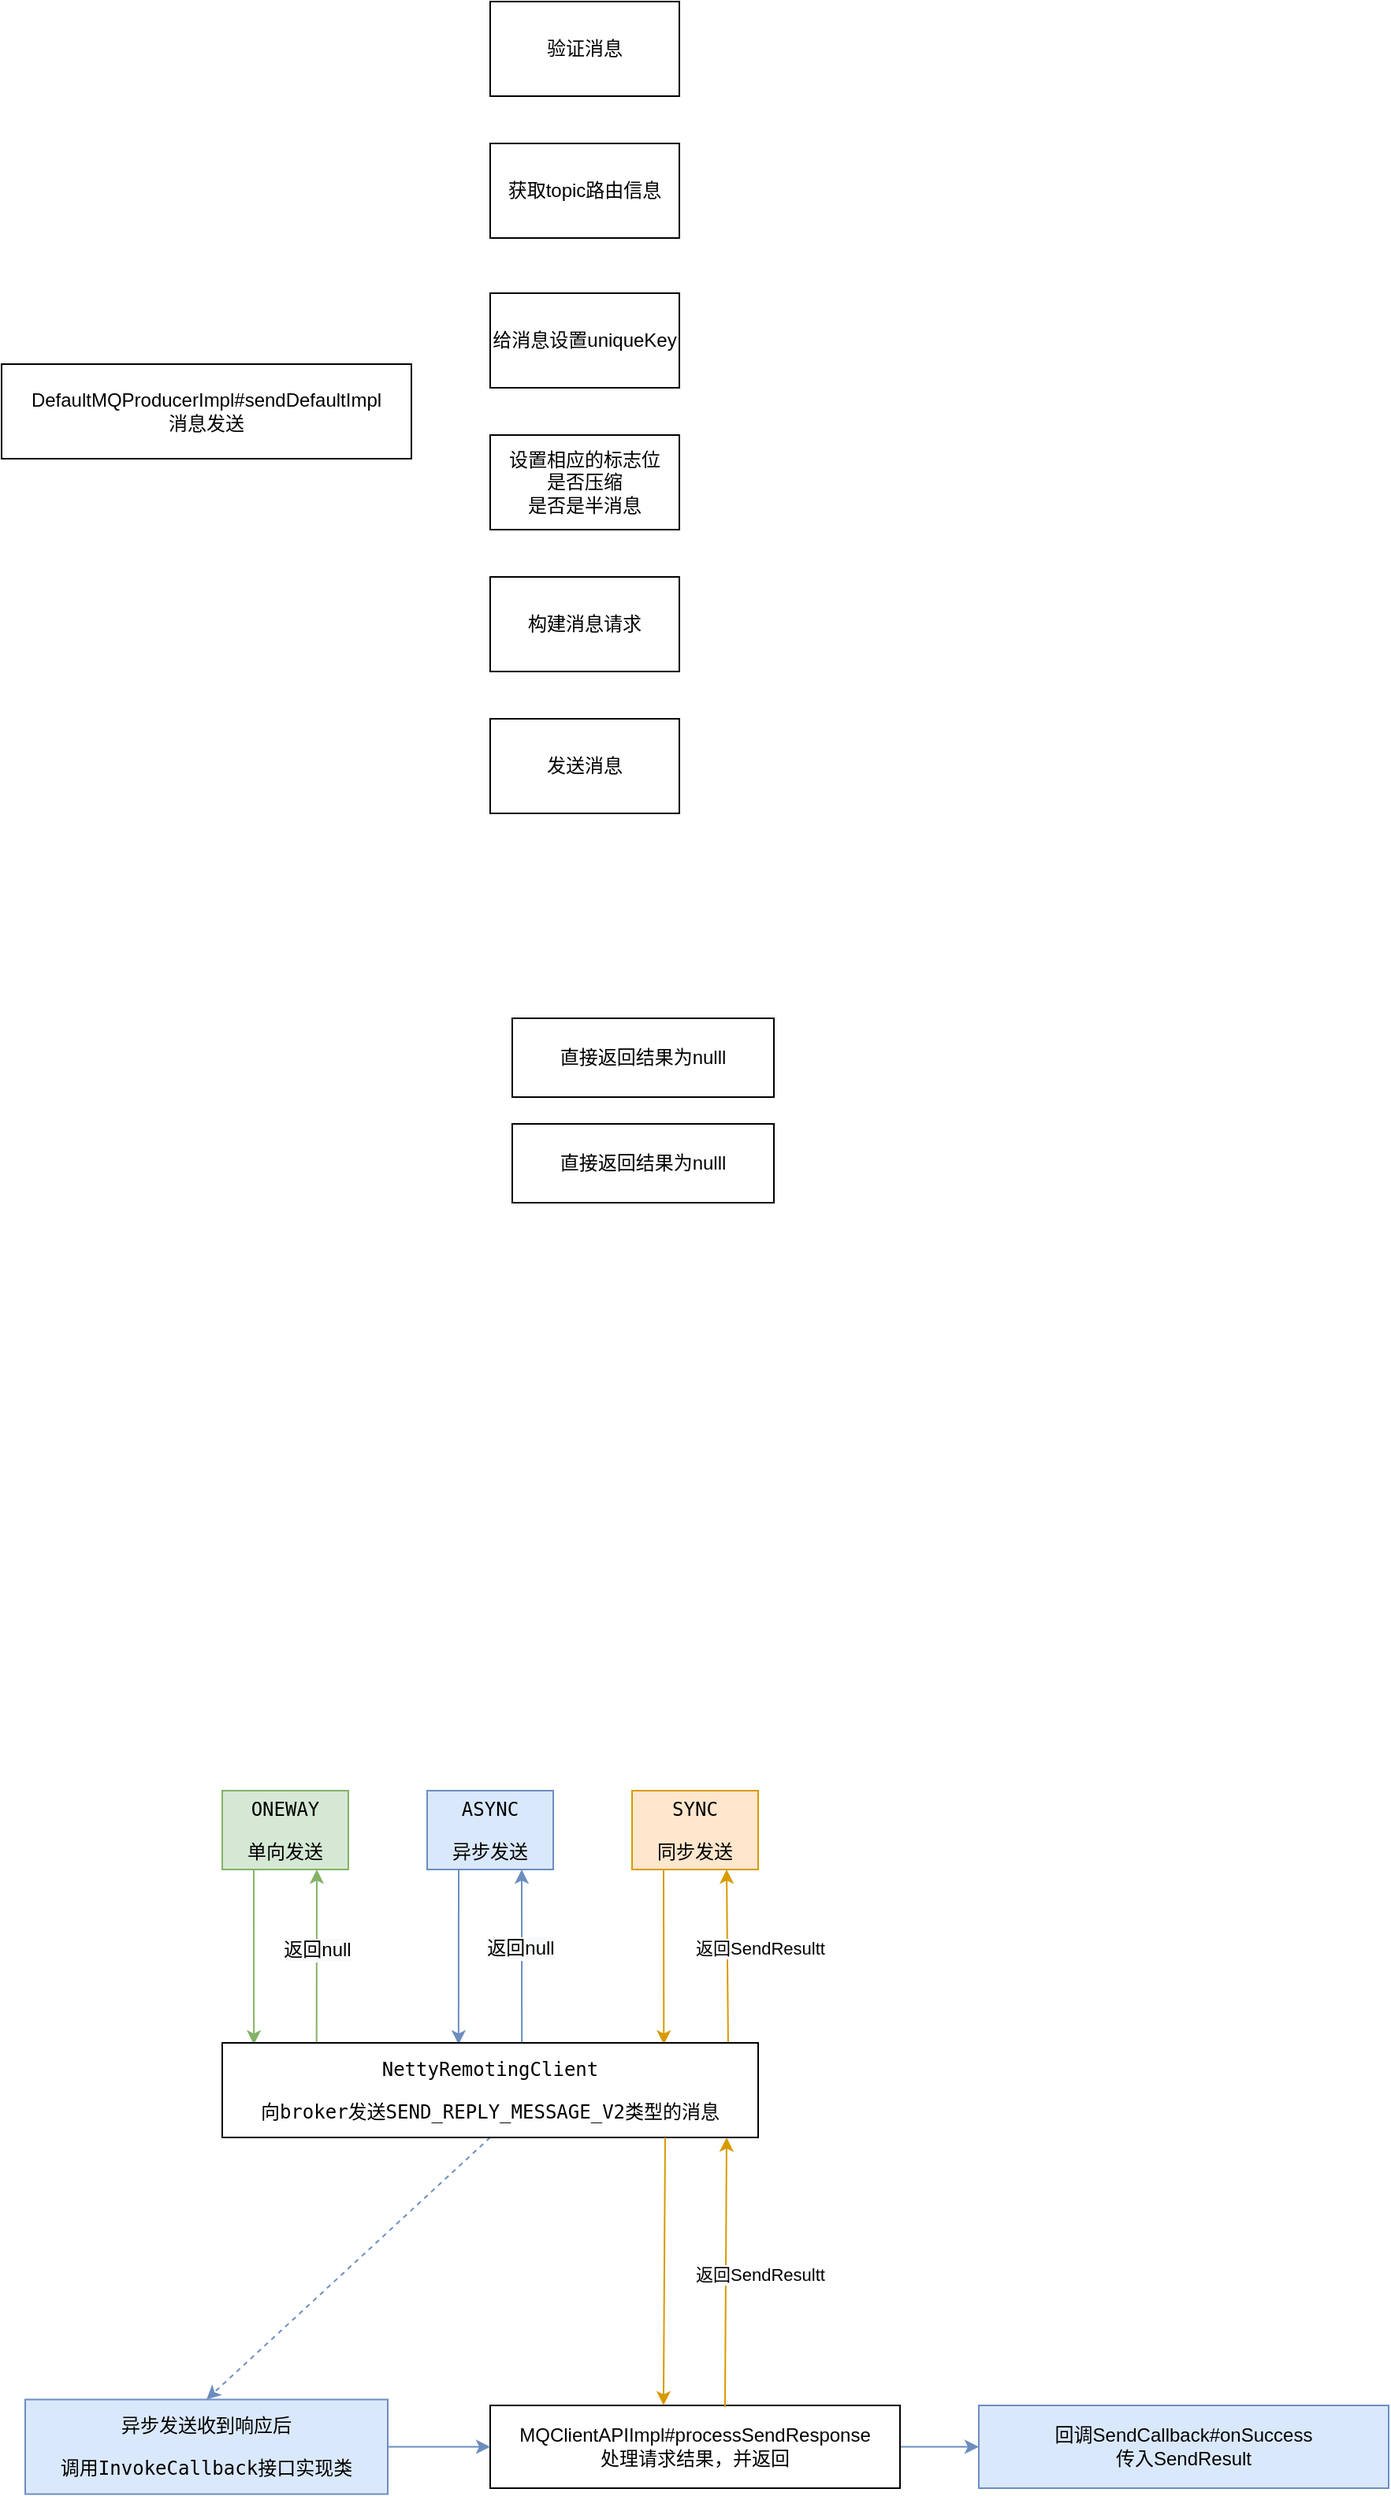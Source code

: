 <mxfile version="15.7.3" type="github">
  <diagram id="beEiFu7W-FBV3QKFxX4Z" name="Page-1">
    <mxGraphModel dx="1426" dy="771" grid="1" gridSize="10" guides="1" tooltips="1" connect="1" arrows="1" fold="1" page="1" pageScale="1" pageWidth="827" pageHeight="1169" math="0" shadow="0">
      <root>
        <mxCell id="0" />
        <mxCell id="1" parent="0" />
        <mxCell id="NcVtNX8eG5FYY5GW91jy-1" value="DefaultMQProducerImpl#sendDefaultImpl&lt;br&gt;消息发送" style="rounded=0;whiteSpace=wrap;html=1;fillColor=default;strokeColor=default;fontColor=default;" parent="1" vertex="1">
          <mxGeometry x="50" y="525" width="260" height="60" as="geometry" />
        </mxCell>
        <mxCell id="NcVtNX8eG5FYY5GW91jy-2" value="验证消息" style="rounded=0;whiteSpace=wrap;html=1;fontColor=default;strokeColor=default;fillColor=default;" parent="1" vertex="1">
          <mxGeometry x="360" y="295" width="120" height="60" as="geometry" />
        </mxCell>
        <mxCell id="NcVtNX8eG5FYY5GW91jy-3" value="获取topic路由信息" style="rounded=0;whiteSpace=wrap;html=1;fontColor=default;strokeColor=default;fillColor=default;" parent="1" vertex="1">
          <mxGeometry x="360" y="385" width="120" height="60" as="geometry" />
        </mxCell>
        <mxCell id="NcVtNX8eG5FYY5GW91jy-4" value="给消息设置uniqueKey" style="rounded=0;whiteSpace=wrap;html=1;fontColor=default;strokeColor=default;fillColor=default;" parent="1" vertex="1">
          <mxGeometry x="360" y="480" width="120" height="60" as="geometry" />
        </mxCell>
        <mxCell id="PUsVI0H3Nka6SFm6uu8r-2" value="设置相应的标志位&lt;br&gt;是否压缩&lt;br&gt;是否是半消息" style="rounded=0;whiteSpace=wrap;html=1;fontColor=default;strokeColor=default;fillColor=default;" vertex="1" parent="1">
          <mxGeometry x="360" y="570" width="120" height="60" as="geometry" />
        </mxCell>
        <mxCell id="PUsVI0H3Nka6SFm6uu8r-3" value="构建消息请求" style="rounded=0;whiteSpace=wrap;html=1;fontColor=default;strokeColor=default;fillColor=default;" vertex="1" parent="1">
          <mxGeometry x="360" y="660" width="120" height="60" as="geometry" />
        </mxCell>
        <mxCell id="PUsVI0H3Nka6SFm6uu8r-4" value="发送消息" style="rounded=0;whiteSpace=wrap;html=1;" vertex="1" parent="1">
          <mxGeometry x="360" y="750" width="120" height="60" as="geometry" />
        </mxCell>
        <mxCell id="PUsVI0H3Nka6SFm6uu8r-35" style="edgeStyle=none;rounded=0;orthogonalLoop=1;jettySize=auto;html=1;exitX=0.25;exitY=1;exitDx=0;exitDy=0;entryX=0.441;entryY=0.017;entryDx=0;entryDy=0;entryPerimeter=0;fillColor=#dae8fc;strokeColor=#6c8ebf;" edge="1" parent="1" source="PUsVI0H3Nka6SFm6uu8r-6" target="PUsVI0H3Nka6SFm6uu8r-32">
          <mxGeometry relative="1" as="geometry" />
        </mxCell>
        <mxCell id="PUsVI0H3Nka6SFm6uu8r-36" style="edgeStyle=none;rounded=0;orthogonalLoop=1;jettySize=auto;html=1;exitX=0.75;exitY=1;exitDx=0;exitDy=0;entryX=0.559;entryY=0;entryDx=0;entryDy=0;entryPerimeter=0;startArrow=classic;startFill=1;endArrow=none;endFill=0;fillColor=#dae8fc;strokeColor=#6c8ebf;" edge="1" parent="1" source="PUsVI0H3Nka6SFm6uu8r-6" target="PUsVI0H3Nka6SFm6uu8r-32">
          <mxGeometry relative="1" as="geometry" />
        </mxCell>
        <mxCell id="PUsVI0H3Nka6SFm6uu8r-42" value="&lt;span style=&quot;font-size: 12px ; background-color: rgb(248 , 249 , 250)&quot;&gt;返回null&lt;/span&gt;" style="edgeLabel;html=1;align=center;verticalAlign=middle;resizable=0;points=[];" vertex="1" connectable="0" parent="PUsVI0H3Nka6SFm6uu8r-36">
          <mxGeometry y="-1" relative="1" as="geometry">
            <mxPoint y="-5" as="offset" />
          </mxGeometry>
        </mxCell>
        <mxCell id="PUsVI0H3Nka6SFm6uu8r-6" value="&lt;pre&gt;ASYNC&lt;/pre&gt;&lt;pre&gt;异步发送&lt;/pre&gt;" style="rounded=0;whiteSpace=wrap;html=1;fillColor=#dae8fc;strokeColor=#6c8ebf;" vertex="1" parent="1">
          <mxGeometry x="320" y="1430" width="80" height="50" as="geometry" />
        </mxCell>
        <mxCell id="PUsVI0H3Nka6SFm6uu8r-33" style="edgeStyle=none;rounded=0;orthogonalLoop=1;jettySize=auto;html=1;exitX=0.25;exitY=1;exitDx=0;exitDy=0;entryX=0.059;entryY=0.017;entryDx=0;entryDy=0;entryPerimeter=0;fillColor=#d5e8d4;strokeColor=#82b366;" edge="1" parent="1" source="PUsVI0H3Nka6SFm6uu8r-7" target="PUsVI0H3Nka6SFm6uu8r-32">
          <mxGeometry relative="1" as="geometry" />
        </mxCell>
        <mxCell id="PUsVI0H3Nka6SFm6uu8r-34" style="edgeStyle=none;rounded=0;orthogonalLoop=1;jettySize=auto;html=1;exitX=0.75;exitY=1;exitDx=0;exitDy=0;entryX=0.176;entryY=0.017;entryDx=0;entryDy=0;entryPerimeter=0;startArrow=classic;startFill=1;endArrow=none;endFill=0;fillColor=#d5e8d4;strokeColor=#82b366;" edge="1" parent="1" source="PUsVI0H3Nka6SFm6uu8r-7" target="PUsVI0H3Nka6SFm6uu8r-32">
          <mxGeometry relative="1" as="geometry" />
        </mxCell>
        <mxCell id="PUsVI0H3Nka6SFm6uu8r-41" value="&lt;span style=&quot;font-size: 12px ; background-color: rgb(248 , 249 , 250)&quot;&gt;返回null&lt;/span&gt;" style="edgeLabel;html=1;align=center;verticalAlign=middle;resizable=0;points=[];" vertex="1" connectable="0" parent="PUsVI0H3Nka6SFm6uu8r-34">
          <mxGeometry x="-0.081" relative="1" as="geometry">
            <mxPoint as="offset" />
          </mxGeometry>
        </mxCell>
        <mxCell id="PUsVI0H3Nka6SFm6uu8r-7" value="&lt;pre&gt;&lt;pre&gt;ONEWAY&lt;/pre&gt;&lt;pre&gt;单向发送&lt;/pre&gt;&lt;/pre&gt;" style="rounded=0;whiteSpace=wrap;html=1;fillColor=#d5e8d4;strokeColor=#82b366;" vertex="1" parent="1">
          <mxGeometry x="190" y="1430" width="80" height="50" as="geometry" />
        </mxCell>
        <mxCell id="PUsVI0H3Nka6SFm6uu8r-37" style="edgeStyle=none;rounded=0;orthogonalLoop=1;jettySize=auto;html=1;exitX=0.25;exitY=1;exitDx=0;exitDy=0;entryX=0.824;entryY=0.017;entryDx=0;entryDy=0;entryPerimeter=0;fillColor=#ffe6cc;strokeColor=#d79b00;" edge="1" parent="1" source="PUsVI0H3Nka6SFm6uu8r-8" target="PUsVI0H3Nka6SFm6uu8r-32">
          <mxGeometry relative="1" as="geometry" />
        </mxCell>
        <mxCell id="PUsVI0H3Nka6SFm6uu8r-39" style="edgeStyle=none;rounded=0;orthogonalLoop=1;jettySize=auto;html=1;exitX=0.75;exitY=1;exitDx=0;exitDy=0;entryX=0.944;entryY=0;entryDx=0;entryDy=0;entryPerimeter=0;startArrow=classic;startFill=1;endArrow=none;endFill=0;fillColor=#ffe6cc;strokeColor=#d79b00;" edge="1" parent="1" source="PUsVI0H3Nka6SFm6uu8r-8" target="PUsVI0H3Nka6SFm6uu8r-32">
          <mxGeometry relative="1" as="geometry" />
        </mxCell>
        <mxCell id="PUsVI0H3Nka6SFm6uu8r-49" value="返回SendResultt" style="edgeLabel;html=1;align=center;verticalAlign=middle;resizable=0;points=[];" vertex="1" connectable="0" parent="PUsVI0H3Nka6SFm6uu8r-39">
          <mxGeometry x="-0.0" y="-1" relative="1" as="geometry">
            <mxPoint x="21" y="-5" as="offset" />
          </mxGeometry>
        </mxCell>
        <mxCell id="PUsVI0H3Nka6SFm6uu8r-8" value="&lt;pre&gt;&lt;pre&gt;&lt;pre&gt;SYNC&lt;/pre&gt;&lt;pre&gt;同步发送&lt;/pre&gt;&lt;/pre&gt;&lt;/pre&gt;" style="rounded=0;whiteSpace=wrap;html=1;fillColor=#ffe6cc;strokeColor=#d79b00;" vertex="1" parent="1">
          <mxGeometry x="450" y="1430" width="80" height="50" as="geometry" />
        </mxCell>
        <mxCell id="PUsVI0H3Nka6SFm6uu8r-9" value="直接返回结果为nulll" style="rounded=0;whiteSpace=wrap;html=1;" vertex="1" parent="1">
          <mxGeometry x="374" y="940" width="166" height="50" as="geometry" />
        </mxCell>
        <mxCell id="PUsVI0H3Nka6SFm6uu8r-14" value="直接返回结果为nulll" style="rounded=0;whiteSpace=wrap;html=1;" vertex="1" parent="1">
          <mxGeometry x="374" y="1007" width="166" height="50" as="geometry" />
        </mxCell>
        <mxCell id="PUsVI0H3Nka6SFm6uu8r-52" style="edgeStyle=none;rounded=0;orthogonalLoop=1;jettySize=auto;html=1;exitX=1;exitY=0.5;exitDx=0;exitDy=0;entryX=0;entryY=0.5;entryDx=0;entryDy=0;startArrow=none;startFill=0;endArrow=classic;endFill=1;fillColor=#dae8fc;strokeColor=#6c8ebf;" edge="1" parent="1" source="PUsVI0H3Nka6SFm6uu8r-20" target="PUsVI0H3Nka6SFm6uu8r-51">
          <mxGeometry relative="1" as="geometry" />
        </mxCell>
        <mxCell id="PUsVI0H3Nka6SFm6uu8r-20" value="MQClientAPIImpl#processSendResponse&lt;br&gt;处理请求结果，并返回" style="rounded=0;whiteSpace=wrap;html=1;" vertex="1" parent="1">
          <mxGeometry x="360" y="1820" width="260" height="52.5" as="geometry" />
        </mxCell>
        <mxCell id="PUsVI0H3Nka6SFm6uu8r-53" style="edgeStyle=none;rounded=0;orthogonalLoop=1;jettySize=auto;html=1;exitX=0.5;exitY=1;exitDx=0;exitDy=0;entryX=0.5;entryY=0;entryDx=0;entryDy=0;startArrow=none;startFill=0;endArrow=classic;endFill=1;fillColor=#dae8fc;strokeColor=#6c8ebf;dashed=1;" edge="1" parent="1" source="PUsVI0H3Nka6SFm6uu8r-32" target="PUsVI0H3Nka6SFm6uu8r-44">
          <mxGeometry relative="1" as="geometry" />
        </mxCell>
        <mxCell id="PUsVI0H3Nka6SFm6uu8r-32" value="&lt;pre&gt;NettyRemotingClient&lt;/pre&gt;&lt;pre&gt;向broker发送SEND_REPLY_MESSAGE_V2类型的消息&lt;/pre&gt;" style="rounded=0;whiteSpace=wrap;html=1;" vertex="1" parent="1">
          <mxGeometry x="190" y="1590" width="340" height="60" as="geometry" />
        </mxCell>
        <mxCell id="PUsVI0H3Nka6SFm6uu8r-50" style="edgeStyle=none;rounded=0;orthogonalLoop=1;jettySize=auto;html=1;exitX=1;exitY=0.5;exitDx=0;exitDy=0;entryX=0;entryY=0.5;entryDx=0;entryDy=0;startArrow=none;startFill=0;endArrow=classic;endFill=1;fillColor=#dae8fc;strokeColor=#6c8ebf;" edge="1" parent="1" source="PUsVI0H3Nka6SFm6uu8r-44" target="PUsVI0H3Nka6SFm6uu8r-20">
          <mxGeometry relative="1" as="geometry" />
        </mxCell>
        <mxCell id="PUsVI0H3Nka6SFm6uu8r-44" value="&lt;pre&gt;异步发送收到响应后&lt;/pre&gt;&lt;pre&gt;调用InvokeCallback接口实现类&lt;/pre&gt;" style="rounded=0;whiteSpace=wrap;html=1;fillColor=#dae8fc;strokeColor=#6c8ebf;" vertex="1" parent="1">
          <mxGeometry x="65" y="1816.25" width="230" height="60" as="geometry" />
        </mxCell>
        <mxCell id="PUsVI0H3Nka6SFm6uu8r-46" style="edgeStyle=none;rounded=0;orthogonalLoop=1;jettySize=auto;html=1;exitX=0.25;exitY=1;exitDx=0;exitDy=0;entryX=0.419;entryY=0;entryDx=0;entryDy=0;entryPerimeter=0;fillColor=#ffe6cc;strokeColor=#d79b00;" edge="1" parent="1">
          <mxGeometry relative="1" as="geometry">
            <mxPoint x="471" y="1650" as="sourcePoint" />
            <mxPoint x="469.94" y="1820" as="targetPoint" />
          </mxGeometry>
        </mxCell>
        <mxCell id="PUsVI0H3Nka6SFm6uu8r-47" style="edgeStyle=none;rounded=0;orthogonalLoop=1;jettySize=auto;html=1;exitX=0.75;exitY=1;exitDx=0;exitDy=0;entryX=0.573;entryY=0.019;entryDx=0;entryDy=0;entryPerimeter=0;startArrow=classic;startFill=1;endArrow=none;endFill=0;fillColor=#ffe6cc;strokeColor=#d79b00;" edge="1" parent="1" target="PUsVI0H3Nka6SFm6uu8r-20">
          <mxGeometry relative="1" as="geometry">
            <mxPoint x="510" y="1650" as="sourcePoint" />
            <mxPoint x="510.96" y="1760" as="targetPoint" />
          </mxGeometry>
        </mxCell>
        <mxCell id="PUsVI0H3Nka6SFm6uu8r-48" value="返回SendResultt" style="edgeLabel;html=1;align=center;verticalAlign=middle;resizable=0;points=[];" vertex="1" connectable="0" parent="PUsVI0H3Nka6SFm6uu8r-47">
          <mxGeometry x="0.018" y="-1" relative="1" as="geometry">
            <mxPoint x="22" as="offset" />
          </mxGeometry>
        </mxCell>
        <mxCell id="PUsVI0H3Nka6SFm6uu8r-51" value="回调SendCallback#onSuccess&lt;br&gt;传入SendResult" style="rounded=0;whiteSpace=wrap;html=1;fillColor=#dae8fc;strokeColor=#6c8ebf;" vertex="1" parent="1">
          <mxGeometry x="670" y="1820" width="260" height="52.5" as="geometry" />
        </mxCell>
      </root>
    </mxGraphModel>
  </diagram>
</mxfile>
